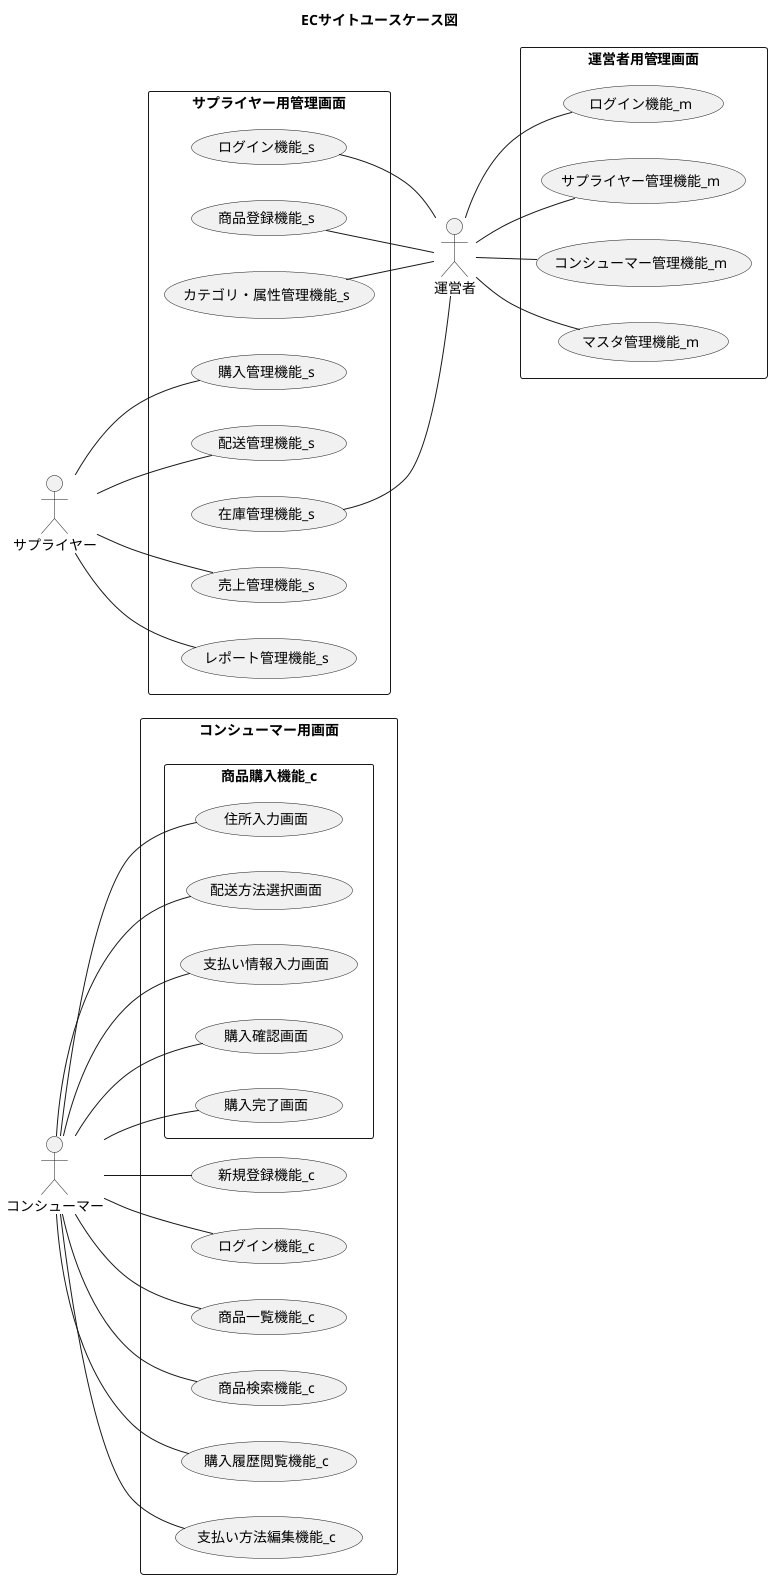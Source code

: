 @startuml
title ECサイトユースケース図
' システム境界には package を四角形の形式で利用する
skinparam packageStyle rectangle
' 図を水平に展開する命令

left to right direction
actor コンシューマー
actor 運営者
actor サプライヤー

package 運営者用管理画面 {
  運営者 -- (ログイン機能_m)
  運営者 -- (サプライヤー管理機能_m)
  運営者 -- (コンシューマー管理機能_m)
  運営者 -- (マスタ管理機能_m)
}

package サプライヤー用管理画面 {
  (ログイン機能_s) -- 運営者
  (商品登録機能_s) -- 運営者
  (カテゴリ・属性管理機能_s) -- 運営者
  サプライヤー -- (購入管理機能_s)
  サプライヤー -- (配送管理機能_s)
  (在庫管理機能_s) -- 運営者
  サプライヤー -- (売上管理機能_s)
  サプライヤー -- (レポート管理機能_s)
}

package コンシューマー用画面 {
  コンシューマー  -- (新規登録機能_c)
  コンシューマー  -- (ログイン機能_c)
  コンシューマー  -- (商品一覧機能_c)
  コンシューマー  -- (商品検索機能_c)
  (商品購入機能_c)
  コンシューマー  -- (購入履歴閲覧機能_c)
  コンシューマー  -- (支払い方法編集機能_c)
}

package (商品購入機能_c) {
  コンシューマー  -- (住所入力画面)
  コンシューマー  -- (配送方法選択画面)
  コンシューマー  -- (支払い情報入力画面)
  コンシューマー  -- (購入確認画面)
  コンシューマー  -- (購入完了画面)
}

@enduml
